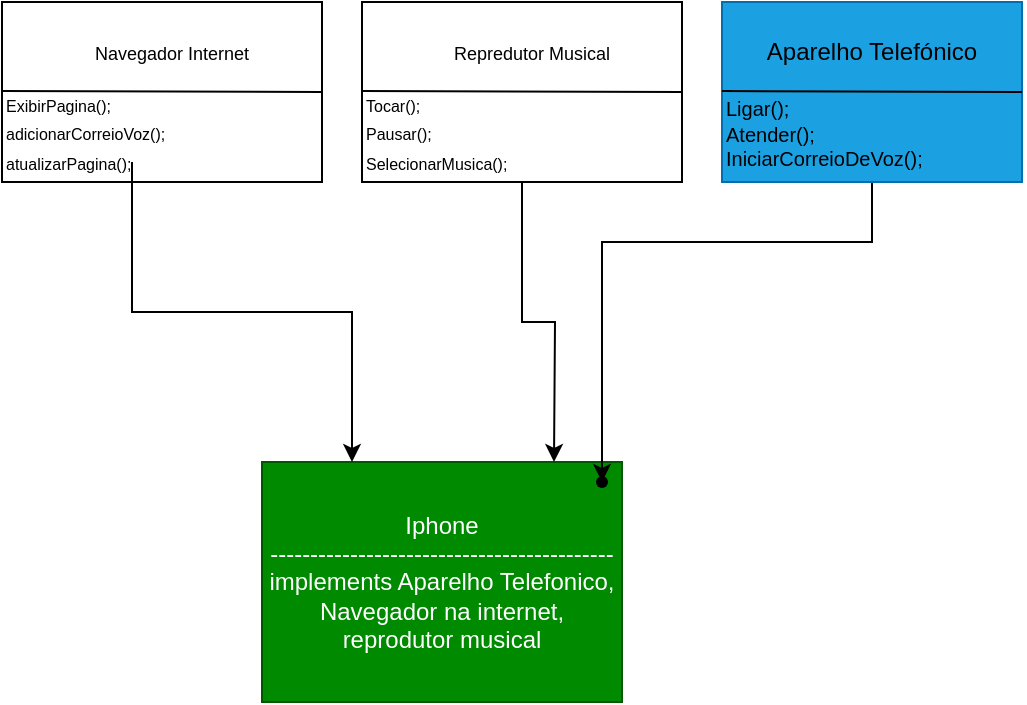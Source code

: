 <mxfile version="24.2.8" type="github">
  <diagram name="Página-1" id="RkdtyldeLLYBpPvGMGfw">
    <mxGraphModel dx="1859" dy="471" grid="1" gridSize="10" guides="1" tooltips="1" connect="1" arrows="1" fold="1" page="1" pageScale="1" pageWidth="827" pageHeight="1169" math="0" shadow="0">
      <root>
        <mxCell id="0" />
        <mxCell id="1" parent="0" />
        <mxCell id="kAYmLj9WjToZqsz8n3UT-1" value="Iphone&lt;div&gt;-------------------------------------------&lt;/div&gt;&lt;div&gt;implements Aparelho Telefonico, Navegador na internet, reprodutor musical&lt;/div&gt;" style="rounded=0;whiteSpace=wrap;html=1;fillColor=#008a00;strokeColor=#005700;fontColor=#ffffff;" vertex="1" parent="1">
          <mxGeometry x="-560" y="490" width="180" height="120" as="geometry" />
        </mxCell>
        <mxCell id="kAYmLj9WjToZqsz8n3UT-28" value="" style="edgeStyle=orthogonalEdgeStyle;rounded=0;orthogonalLoop=1;jettySize=auto;html=1;" edge="1" parent="1" source="kAYmLj9WjToZqsz8n3UT-2">
          <mxGeometry relative="1" as="geometry">
            <mxPoint x="-414" y="490" as="targetPoint" />
          </mxGeometry>
        </mxCell>
        <mxCell id="kAYmLj9WjToZqsz8n3UT-2" value="" style="rounded=0;whiteSpace=wrap;html=1;" vertex="1" parent="1">
          <mxGeometry x="-510" y="260" width="160" height="90" as="geometry" />
        </mxCell>
        <mxCell id="kAYmLj9WjToZqsz8n3UT-9" value="" style="endArrow=none;html=1;rounded=0;entryX=1;entryY=0.5;entryDx=0;entryDy=0;" edge="1" parent="1" target="kAYmLj9WjToZqsz8n3UT-2">
          <mxGeometry width="50" height="50" relative="1" as="geometry">
            <mxPoint x="-510" y="304.5" as="sourcePoint" />
            <mxPoint x="-350" y="305.5" as="targetPoint" />
          </mxGeometry>
        </mxCell>
        <mxCell id="kAYmLj9WjToZqsz8n3UT-11" value="&lt;font style=&quot;font-size: 9px;&quot;&gt;Repredutor Musical&lt;/font&gt;" style="text;html=1;align=center;verticalAlign=middle;whiteSpace=wrap;rounded=0;" vertex="1" parent="1">
          <mxGeometry x="-470" y="270" width="90" height="30" as="geometry" />
        </mxCell>
        <mxCell id="kAYmLj9WjToZqsz8n3UT-12" value="&lt;font style=&quot;font-size: 8px;&quot;&gt;Tocar();&lt;/font&gt;&lt;div&gt;&lt;font style=&quot;font-size: 8px;&quot;&gt;Pausar();&lt;/font&gt;&lt;/div&gt;&lt;div&gt;&lt;font style=&quot;font-size: 8px;&quot;&gt;SelecionarMusica();&lt;/font&gt;&lt;/div&gt;" style="text;html=1;align=left;verticalAlign=middle;whiteSpace=wrap;rounded=0;" vertex="1" parent="1">
          <mxGeometry x="-510" y="310" width="130" height="30" as="geometry" />
        </mxCell>
        <mxCell id="kAYmLj9WjToZqsz8n3UT-30" value="" style="edgeStyle=orthogonalEdgeStyle;rounded=0;orthogonalLoop=1;jettySize=auto;html=1;" edge="1" parent="1" source="kAYmLj9WjToZqsz8n3UT-15" target="kAYmLj9WjToZqsz8n3UT-29">
          <mxGeometry relative="1" as="geometry">
            <Array as="points">
              <mxPoint x="-255" y="380" />
              <mxPoint x="-390" y="380" />
            </Array>
          </mxGeometry>
        </mxCell>
        <mxCell id="kAYmLj9WjToZqsz8n3UT-15" value="" style="rounded=0;whiteSpace=wrap;html=1;fillColor=#1ba1e2;fontColor=#ffffff;strokeColor=#006EAF;" vertex="1" parent="1">
          <mxGeometry x="-330" y="260" width="150" height="90" as="geometry" />
        </mxCell>
        <mxCell id="kAYmLj9WjToZqsz8n3UT-16" value="" style="endArrow=none;html=1;rounded=0;entryX=1;entryY=0.5;entryDx=0;entryDy=0;" edge="1" parent="1" target="kAYmLj9WjToZqsz8n3UT-15">
          <mxGeometry width="50" height="50" relative="1" as="geometry">
            <mxPoint x="-330" y="304.5" as="sourcePoint" />
            <mxPoint x="-170" y="305" as="targetPoint" />
          </mxGeometry>
        </mxCell>
        <mxCell id="kAYmLj9WjToZqsz8n3UT-17" value="Aparelho Telefónico" style="text;html=1;align=center;verticalAlign=middle;whiteSpace=wrap;rounded=0;" vertex="1" parent="1">
          <mxGeometry x="-310" y="270" width="110" height="30" as="geometry" />
        </mxCell>
        <mxCell id="kAYmLj9WjToZqsz8n3UT-19" value="&lt;font style=&quot;font-size: 10px;&quot;&gt;Ligar();&lt;/font&gt;&lt;div style=&quot;font-size: 10px;&quot;&gt;&lt;font style=&quot;font-size: 10px;&quot;&gt;Atender();&lt;/font&gt;&lt;/div&gt;&lt;div style=&quot;font-size: 10px;&quot;&gt;&lt;font style=&quot;font-size: 10px;&quot;&gt;IniciarCorreioDeVoz();&lt;/font&gt;&lt;/div&gt;" style="text;html=1;align=left;verticalAlign=middle;whiteSpace=wrap;rounded=0;" vertex="1" parent="1">
          <mxGeometry x="-330" y="310" width="60" height="30" as="geometry" />
        </mxCell>
        <mxCell id="kAYmLj9WjToZqsz8n3UT-20" value="" style="rounded=0;whiteSpace=wrap;html=1;" vertex="1" parent="1">
          <mxGeometry x="-690" y="260" width="160" height="90" as="geometry" />
        </mxCell>
        <mxCell id="kAYmLj9WjToZqsz8n3UT-21" value="" style="endArrow=none;html=1;rounded=0;entryX=1;entryY=0.5;entryDx=0;entryDy=0;" edge="1" parent="1" target="kAYmLj9WjToZqsz8n3UT-20">
          <mxGeometry width="50" height="50" relative="1" as="geometry">
            <mxPoint x="-690" y="304.5" as="sourcePoint" />
            <mxPoint x="-530" y="305.5" as="targetPoint" />
          </mxGeometry>
        </mxCell>
        <mxCell id="kAYmLj9WjToZqsz8n3UT-22" value="&lt;font style=&quot;font-size: 9px;&quot;&gt;Navegador Internet&lt;/font&gt;" style="text;html=1;align=center;verticalAlign=middle;whiteSpace=wrap;rounded=0;" vertex="1" parent="1">
          <mxGeometry x="-650" y="270" width="90" height="30" as="geometry" />
        </mxCell>
        <mxCell id="kAYmLj9WjToZqsz8n3UT-26" style="edgeStyle=orthogonalEdgeStyle;rounded=0;orthogonalLoop=1;jettySize=auto;html=1;entryX=0.25;entryY=0;entryDx=0;entryDy=0;" edge="1" parent="1" source="kAYmLj9WjToZqsz8n3UT-23" target="kAYmLj9WjToZqsz8n3UT-1">
          <mxGeometry relative="1" as="geometry" />
        </mxCell>
        <mxCell id="kAYmLj9WjToZqsz8n3UT-23" value="&lt;font style=&quot;font-size: 8px;&quot;&gt;ExibirPagina();&lt;/font&gt;&lt;div&gt;&lt;font style=&quot;font-size: 8px;&quot;&gt;adicionarCorreioVoz();&lt;/font&gt;&lt;/div&gt;&lt;div&gt;&lt;font style=&quot;font-size: 8px;&quot;&gt;atualizarPagina();&lt;/font&gt;&lt;/div&gt;" style="text;html=1;align=left;verticalAlign=middle;whiteSpace=wrap;rounded=0;" vertex="1" parent="1">
          <mxGeometry x="-690" y="310" width="130" height="30" as="geometry" />
        </mxCell>
        <mxCell id="kAYmLj9WjToZqsz8n3UT-29" value="" style="shape=waypoint;sketch=0;size=6;pointerEvents=1;points=[];fillColor=default;resizable=0;rotatable=0;perimeter=centerPerimeter;snapToPoint=1;rounded=0;" vertex="1" parent="1">
          <mxGeometry x="-400" y="490" width="20" height="20" as="geometry" />
        </mxCell>
      </root>
    </mxGraphModel>
  </diagram>
</mxfile>
